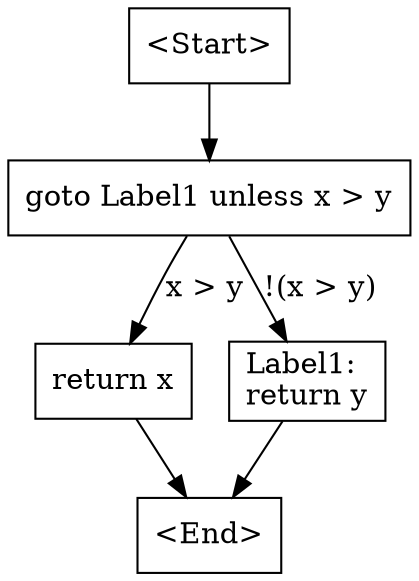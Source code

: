 digraph G {
    N0 [label = "<Start>", shape = box]
    N1 [label = "goto Label1 unless x > y", shape = box]
    N2 [label = "return x", shape = box]
    N3 [label = "Label1:\lreturn y", shape = box]
    N4 [label = "<End>", shape = box]
    N0 -> N1 [label = ""]
    N1 -> N3 [label = "!(x > y)"]
    N1 -> N2 [label = "x > y"]
    N2 -> N4 [label = ""]
    N3 -> N4 [label = ""]
}
